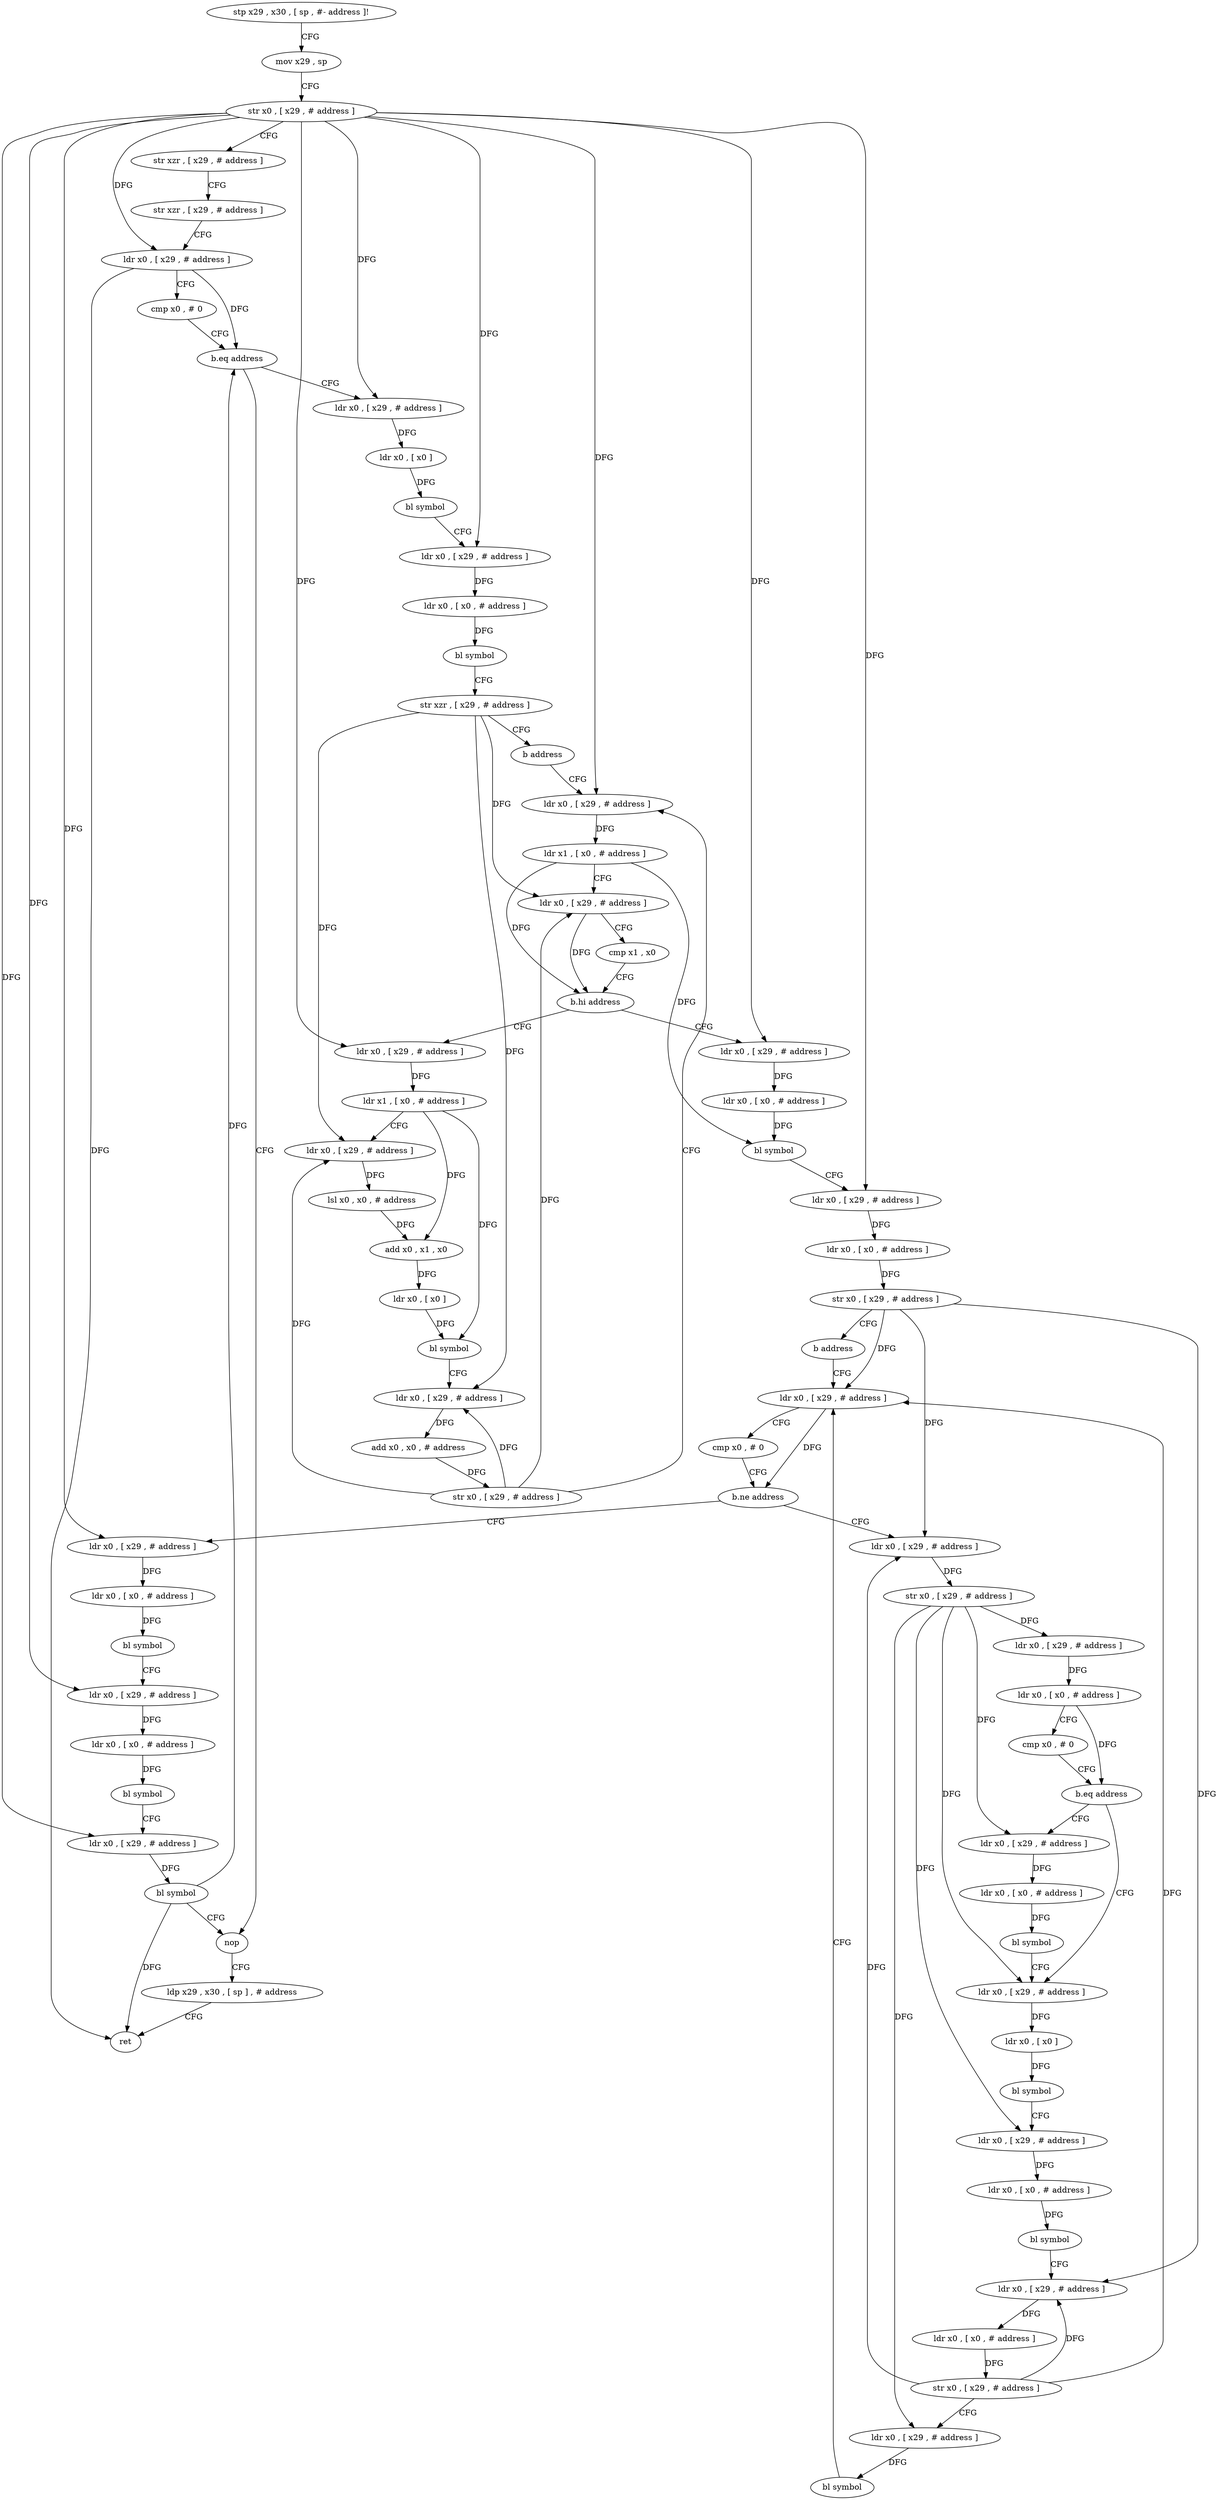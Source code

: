 digraph "func" {
"100880" [label = "stp x29 , x30 , [ sp , #- address ]!" ]
"100884" [label = "mov x29 , sp" ]
"100888" [label = "str x0 , [ x29 , # address ]" ]
"100892" [label = "str xzr , [ x29 , # address ]" ]
"100896" [label = "str xzr , [ x29 , # address ]" ]
"100900" [label = "ldr x0 , [ x29 , # address ]" ]
"100904" [label = "cmp x0 , # 0" ]
"100908" [label = "b.eq address" ]
"101156" [label = "nop" ]
"100912" [label = "ldr x0 , [ x29 , # address ]" ]
"101160" [label = "ldp x29 , x30 , [ sp ] , # address" ]
"101164" [label = "ret" ]
"100916" [label = "ldr x0 , [ x0 ]" ]
"100920" [label = "bl symbol" ]
"100924" [label = "ldr x0 , [ x29 , # address ]" ]
"100928" [label = "ldr x0 , [ x0 , # address ]" ]
"100932" [label = "bl symbol" ]
"100936" [label = "str xzr , [ x29 , # address ]" ]
"100940" [label = "b address" ]
"100984" [label = "ldr x0 , [ x29 , # address ]" ]
"100988" [label = "ldr x1 , [ x0 , # address ]" ]
"100992" [label = "ldr x0 , [ x29 , # address ]" ]
"100996" [label = "cmp x1 , x0" ]
"101000" [label = "b.hi address" ]
"100944" [label = "ldr x0 , [ x29 , # address ]" ]
"101004" [label = "ldr x0 , [ x29 , # address ]" ]
"100948" [label = "ldr x1 , [ x0 , # address ]" ]
"100952" [label = "ldr x0 , [ x29 , # address ]" ]
"100956" [label = "lsl x0 , x0 , # address" ]
"100960" [label = "add x0 , x1 , x0" ]
"100964" [label = "ldr x0 , [ x0 ]" ]
"100968" [label = "bl symbol" ]
"100972" [label = "ldr x0 , [ x29 , # address ]" ]
"100976" [label = "add x0 , x0 , # address" ]
"100980" [label = "str x0 , [ x29 , # address ]" ]
"101008" [label = "ldr x0 , [ x0 , # address ]" ]
"101012" [label = "bl symbol" ]
"101016" [label = "ldr x0 , [ x29 , # address ]" ]
"101020" [label = "ldr x0 , [ x0 , # address ]" ]
"101024" [label = "str x0 , [ x29 , # address ]" ]
"101028" [label = "b address" ]
"101112" [label = "ldr x0 , [ x29 , # address ]" ]
"101116" [label = "cmp x0 , # 0" ]
"101120" [label = "b.ne address" ]
"101032" [label = "ldr x0 , [ x29 , # address ]" ]
"101124" [label = "ldr x0 , [ x29 , # address ]" ]
"101036" [label = "str x0 , [ x29 , # address ]" ]
"101040" [label = "ldr x0 , [ x29 , # address ]" ]
"101044" [label = "ldr x0 , [ x0 , # address ]" ]
"101048" [label = "cmp x0 , # 0" ]
"101052" [label = "b.eq address" ]
"101068" [label = "ldr x0 , [ x29 , # address ]" ]
"101056" [label = "ldr x0 , [ x29 , # address ]" ]
"101128" [label = "ldr x0 , [ x0 , # address ]" ]
"101132" [label = "bl symbol" ]
"101136" [label = "ldr x0 , [ x29 , # address ]" ]
"101140" [label = "ldr x0 , [ x0 , # address ]" ]
"101144" [label = "bl symbol" ]
"101148" [label = "ldr x0 , [ x29 , # address ]" ]
"101152" [label = "bl symbol" ]
"101072" [label = "ldr x0 , [ x0 ]" ]
"101076" [label = "bl symbol" ]
"101080" [label = "ldr x0 , [ x29 , # address ]" ]
"101084" [label = "ldr x0 , [ x0 , # address ]" ]
"101088" [label = "bl symbol" ]
"101092" [label = "ldr x0 , [ x29 , # address ]" ]
"101096" [label = "ldr x0 , [ x0 , # address ]" ]
"101100" [label = "str x0 , [ x29 , # address ]" ]
"101104" [label = "ldr x0 , [ x29 , # address ]" ]
"101108" [label = "bl symbol" ]
"101060" [label = "ldr x0 , [ x0 , # address ]" ]
"101064" [label = "bl symbol" ]
"100880" -> "100884" [ label = "CFG" ]
"100884" -> "100888" [ label = "CFG" ]
"100888" -> "100892" [ label = "CFG" ]
"100888" -> "100900" [ label = "DFG" ]
"100888" -> "100912" [ label = "DFG" ]
"100888" -> "100924" [ label = "DFG" ]
"100888" -> "100984" [ label = "DFG" ]
"100888" -> "100944" [ label = "DFG" ]
"100888" -> "101004" [ label = "DFG" ]
"100888" -> "101016" [ label = "DFG" ]
"100888" -> "101124" [ label = "DFG" ]
"100888" -> "101136" [ label = "DFG" ]
"100888" -> "101148" [ label = "DFG" ]
"100892" -> "100896" [ label = "CFG" ]
"100896" -> "100900" [ label = "CFG" ]
"100900" -> "100904" [ label = "CFG" ]
"100900" -> "100908" [ label = "DFG" ]
"100900" -> "101164" [ label = "DFG" ]
"100904" -> "100908" [ label = "CFG" ]
"100908" -> "101156" [ label = "CFG" ]
"100908" -> "100912" [ label = "CFG" ]
"101156" -> "101160" [ label = "CFG" ]
"100912" -> "100916" [ label = "DFG" ]
"101160" -> "101164" [ label = "CFG" ]
"100916" -> "100920" [ label = "DFG" ]
"100920" -> "100924" [ label = "CFG" ]
"100924" -> "100928" [ label = "DFG" ]
"100928" -> "100932" [ label = "DFG" ]
"100932" -> "100936" [ label = "CFG" ]
"100936" -> "100940" [ label = "CFG" ]
"100936" -> "100992" [ label = "DFG" ]
"100936" -> "100952" [ label = "DFG" ]
"100936" -> "100972" [ label = "DFG" ]
"100940" -> "100984" [ label = "CFG" ]
"100984" -> "100988" [ label = "DFG" ]
"100988" -> "100992" [ label = "CFG" ]
"100988" -> "101000" [ label = "DFG" ]
"100988" -> "101012" [ label = "DFG" ]
"100992" -> "100996" [ label = "CFG" ]
"100992" -> "101000" [ label = "DFG" ]
"100996" -> "101000" [ label = "CFG" ]
"101000" -> "100944" [ label = "CFG" ]
"101000" -> "101004" [ label = "CFG" ]
"100944" -> "100948" [ label = "DFG" ]
"101004" -> "101008" [ label = "DFG" ]
"100948" -> "100952" [ label = "CFG" ]
"100948" -> "100960" [ label = "DFG" ]
"100948" -> "100968" [ label = "DFG" ]
"100952" -> "100956" [ label = "DFG" ]
"100956" -> "100960" [ label = "DFG" ]
"100960" -> "100964" [ label = "DFG" ]
"100964" -> "100968" [ label = "DFG" ]
"100968" -> "100972" [ label = "CFG" ]
"100972" -> "100976" [ label = "DFG" ]
"100976" -> "100980" [ label = "DFG" ]
"100980" -> "100984" [ label = "CFG" ]
"100980" -> "100992" [ label = "DFG" ]
"100980" -> "100952" [ label = "DFG" ]
"100980" -> "100972" [ label = "DFG" ]
"101008" -> "101012" [ label = "DFG" ]
"101012" -> "101016" [ label = "CFG" ]
"101016" -> "101020" [ label = "DFG" ]
"101020" -> "101024" [ label = "DFG" ]
"101024" -> "101028" [ label = "CFG" ]
"101024" -> "101112" [ label = "DFG" ]
"101024" -> "101032" [ label = "DFG" ]
"101024" -> "101092" [ label = "DFG" ]
"101028" -> "101112" [ label = "CFG" ]
"101112" -> "101116" [ label = "CFG" ]
"101112" -> "101120" [ label = "DFG" ]
"101116" -> "101120" [ label = "CFG" ]
"101120" -> "101032" [ label = "CFG" ]
"101120" -> "101124" [ label = "CFG" ]
"101032" -> "101036" [ label = "DFG" ]
"101124" -> "101128" [ label = "DFG" ]
"101036" -> "101040" [ label = "DFG" ]
"101036" -> "101068" [ label = "DFG" ]
"101036" -> "101080" [ label = "DFG" ]
"101036" -> "101104" [ label = "DFG" ]
"101036" -> "101056" [ label = "DFG" ]
"101040" -> "101044" [ label = "DFG" ]
"101044" -> "101048" [ label = "CFG" ]
"101044" -> "101052" [ label = "DFG" ]
"101048" -> "101052" [ label = "CFG" ]
"101052" -> "101068" [ label = "CFG" ]
"101052" -> "101056" [ label = "CFG" ]
"101068" -> "101072" [ label = "DFG" ]
"101056" -> "101060" [ label = "DFG" ]
"101128" -> "101132" [ label = "DFG" ]
"101132" -> "101136" [ label = "CFG" ]
"101136" -> "101140" [ label = "DFG" ]
"101140" -> "101144" [ label = "DFG" ]
"101144" -> "101148" [ label = "CFG" ]
"101148" -> "101152" [ label = "DFG" ]
"101152" -> "101156" [ label = "CFG" ]
"101152" -> "100908" [ label = "DFG" ]
"101152" -> "101164" [ label = "DFG" ]
"101072" -> "101076" [ label = "DFG" ]
"101076" -> "101080" [ label = "CFG" ]
"101080" -> "101084" [ label = "DFG" ]
"101084" -> "101088" [ label = "DFG" ]
"101088" -> "101092" [ label = "CFG" ]
"101092" -> "101096" [ label = "DFG" ]
"101096" -> "101100" [ label = "DFG" ]
"101100" -> "101104" [ label = "CFG" ]
"101100" -> "101112" [ label = "DFG" ]
"101100" -> "101032" [ label = "DFG" ]
"101100" -> "101092" [ label = "DFG" ]
"101104" -> "101108" [ label = "DFG" ]
"101108" -> "101112" [ label = "CFG" ]
"101060" -> "101064" [ label = "DFG" ]
"101064" -> "101068" [ label = "CFG" ]
}
